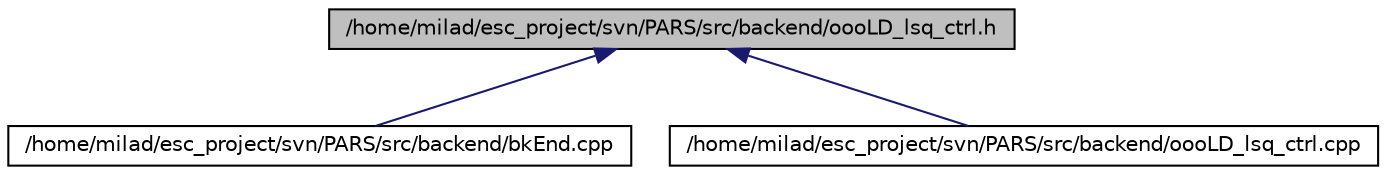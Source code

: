 digraph G
{
  edge [fontname="Helvetica",fontsize="10",labelfontname="Helvetica",labelfontsize="10"];
  node [fontname="Helvetica",fontsize="10",shape=record];
  Node1 [label="/home/milad/esc_project/svn/PARS/src/backend/oooLD_lsq_ctrl.h",height=0.2,width=0.4,color="black", fillcolor="grey75", style="filled" fontcolor="black"];
  Node1 -> Node2 [dir=back,color="midnightblue",fontsize="10",style="solid"];
  Node2 [label="/home/milad/esc_project/svn/PARS/src/backend/bkEnd.cpp",height=0.2,width=0.4,color="black", fillcolor="white", style="filled",URL="$bkEnd_8cpp.html"];
  Node1 -> Node3 [dir=back,color="midnightblue",fontsize="10",style="solid"];
  Node3 [label="/home/milad/esc_project/svn/PARS/src/backend/oooLD_lsq_ctrl.cpp",height=0.2,width=0.4,color="black", fillcolor="white", style="filled",URL="$oooLD__lsq__ctrl_8cpp.html"];
}
